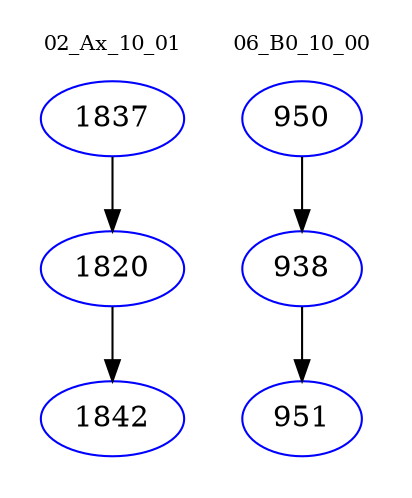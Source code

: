 digraph{
subgraph cluster_0 {
color = white
label = "02_Ax_10_01";
fontsize=10;
T0_1837 [label="1837", color="blue"]
T0_1837 -> T0_1820 [color="black"]
T0_1820 [label="1820", color="blue"]
T0_1820 -> T0_1842 [color="black"]
T0_1842 [label="1842", color="blue"]
}
subgraph cluster_1 {
color = white
label = "06_B0_10_00";
fontsize=10;
T1_950 [label="950", color="blue"]
T1_950 -> T1_938 [color="black"]
T1_938 [label="938", color="blue"]
T1_938 -> T1_951 [color="black"]
T1_951 [label="951", color="blue"]
}
}
